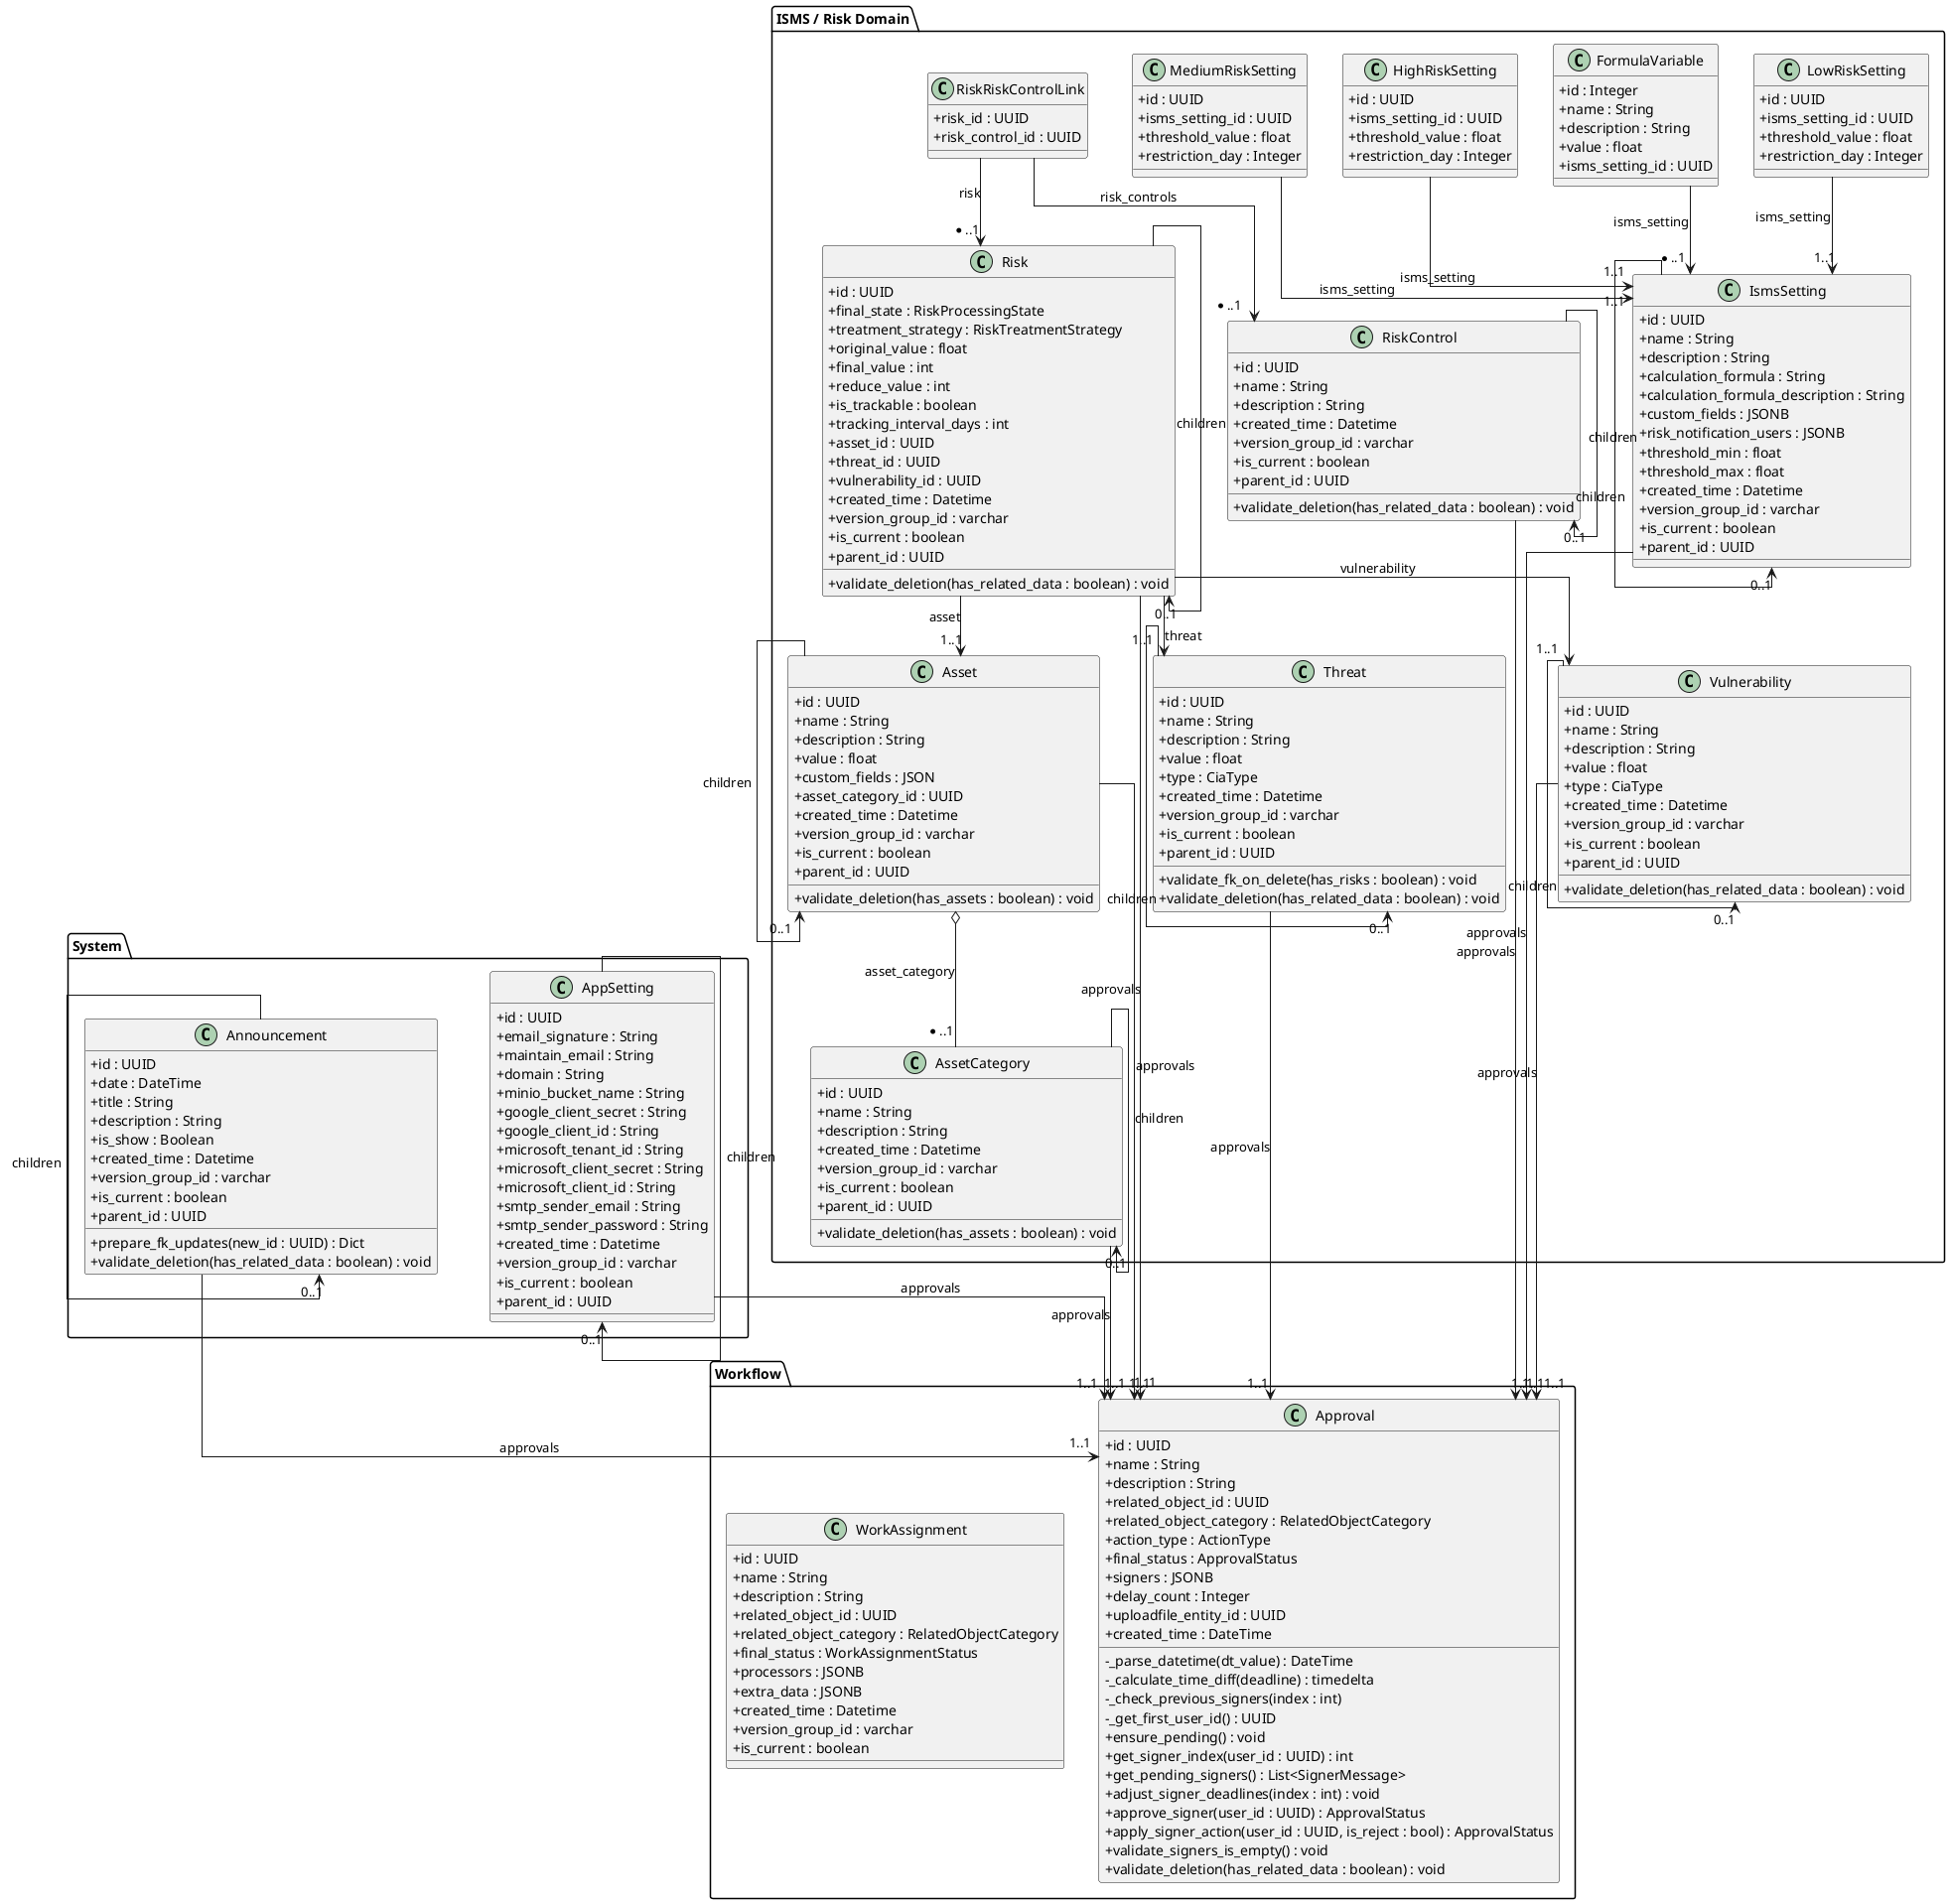@startuml
skinparam classAttributeIconSize 0
skinparam linetype ortho

' ====== System ======
package "System" {
  class Announcement {
    + id : UUID
    + date : DateTime
    + title : String
    + description : String
    + is_show : Boolean
    + created_time : Datetime
    + version_group_id : varchar
    + is_current : boolean
    + parent_id : UUID
    + prepare_fk_updates(new_id : UUID) : Dict
    + validate_deletion(has_related_data : boolean) : void
  }

  class AppSetting {
    + id : UUID
    + email_signature : String
    + maintain_email : String
    + domain : String
    + minio_bucket_name : String
    + google_client_secret : String
    + google_client_id : String
    + microsoft_tenant_id : String
    + microsoft_client_secret : String
    + microsoft_client_id : String
    + smtp_sender_email : String
    + smtp_sender_password : String
    + created_time : Datetime
    + version_group_id : varchar
    + is_current : boolean
    + parent_id : UUID
  }
}

' ====== ISMS / Risk Domain ======
package "ISMS / Risk Domain" {
  class IsmsSetting {
    + id : UUID
    + name : String
    + description : String
    + calculation_formula : String
    + calculation_formula_description : String
    + custom_fields : JSONB
    + risk_notification_users : JSONB
    + threshold_min : float
    + threshold_max : float
    + created_time : Datetime
    + version_group_id : varchar
    + is_current : boolean
    + parent_id : UUID
  }

  class FormulaVariable {
    + id : Integer
    + name : String
    + description : String
    + value : float
    + isms_setting_id : UUID
  }

  class HighRiskSetting {
    + id : UUID
    + isms_setting_id : UUID
    + threshold_value : float
    + restriction_day : Integer
  }

  class MediumRiskSetting {
    + id : UUID
    + isms_setting_id : UUID
    + threshold_value : float
    + restriction_day : Integer
  }

  class LowRiskSetting {
    + id : UUID
    + isms_setting_id : UUID
    + threshold_value : float
    + restriction_day : Integer
  }

  class AssetCategory {
    + id : UUID
    + name : String
    + description : String
    + created_time : Datetime
    + version_group_id : varchar
    + is_current : boolean
    + parent_id : UUID
    + validate_deletion(has_assets : boolean) : void
  }

  class Asset {
    + id : UUID
    + name : String
    + description : String
    + value : float
    + custom_fields : JSON
    + asset_category_id : UUID
    + created_time : Datetime
    + version_group_id : varchar
    + is_current : boolean
    + parent_id : UUID
    + validate_deletion(has_assets : boolean) : void
  }

  class Risk {
    + id : UUID
    + final_state : RiskProcessingState
    + treatment_strategy : RiskTreatmentStrategy
    + original_value : float
    + final_value : int
    + reduce_value : int
    + is_trackable : boolean
    + tracking_interval_days : int
    + asset_id : UUID
    + threat_id : UUID
    + vulnerability_id : UUID
    + created_time : Datetime
    + version_group_id : varchar
    + is_current : boolean
    + parent_id : UUID
    + validate_deletion(has_related_data : boolean) : void
  }

  class RiskControl {
    + id : UUID
    + name : String
    + description : String
    + created_time : Datetime
    + version_group_id : varchar
    + is_current : boolean
    + parent_id : UUID
    + validate_deletion(has_related_data : boolean) : void
  }

  class RiskRiskControlLink {
    + risk_id : UUID
    + risk_control_id : UUID
  }

  class Threat {
    + id : UUID
    + name : String
    + description : String
    + value : float
    + type : CiaType
    + created_time : Datetime
    + version_group_id : varchar
    + is_current : boolean
    + parent_id : UUID
    + validate_fk_on_delete(has_risks : boolean) : void
    + validate_deletion(has_related_data : boolean) : void
  }

  class Vulnerability {
    + id : UUID
    + name : String
    + description : String
    + value : float
    + type : CiaType
    + created_time : Datetime
    + version_group_id : varchar
    + is_current : boolean
    + parent_id : UUID
    + validate_deletion(has_related_data : boolean) : void
  }
}

' ====== Workflow ======
package "Workflow" {
  class Approval {
    + id : UUID
    + name : String
    + description : String
    + related_object_id : UUID
    + related_object_category : RelatedObjectCategory
    + action_type : ActionType
    + final_status : ApprovalStatus
    + signers : JSONB
    + delay_count : Integer
    + uploadfile_entity_id : UUID
    + created_time : DateTime
    - _parse_datetime(dt_value) : DateTime
    - _calculate_time_diff(deadline) : timedelta
    - _check_previous_signers(index : int)
    - _get_first_user_id() : UUID
    + ensure_pending() : void
    + get_signer_index(user_id : UUID) : int
    + get_pending_signers() : List<SignerMessage>
    + adjust_signer_deadlines(index : int) : void
    + approve_signer(user_id : UUID) : ApprovalStatus
    + apply_signer_action(user_id : UUID, is_reject : bool) : ApprovalStatus
    + validate_signers_is_empty() : void
    + validate_deletion(has_related_data : boolean) : void
  }

  class WorkAssignment {
    + id : UUID
    + name : String
    + description : String
    + related_object_id : UUID
    + related_object_category : RelatedObjectCategory
    + final_status : WorkAssignmentStatus
    + processors : JSONB
    + extra_data : JSONB
    + created_time : Datetime
    + version_group_id : varchar
    + is_current : boolean
  }
}

' ====== Relationships ======
Announcement --> "0..1" Announcement : children
Announcement --> "1..1" Approval : approvals

AppSetting --> "0..1" AppSetting : children
AppSetting --> "1..1" Approval : approvals

AssetCategory --> "0..1" AssetCategory : children
AssetCategory --> "1..1" Approval : approvals

IsmsSetting --> "0..1" IsmsSetting : children
IsmsSetting --> "1..1" Approval : approvals

FormulaVariable --> "*..1" IsmsSetting : isms_setting
HighRiskSetting --> "1..1" IsmsSetting : isms_setting
MediumRiskSetting --> "1..1" IsmsSetting : isms_setting
LowRiskSetting --> "1..1" IsmsSetting : isms_setting

Asset --> "0..1" Asset : children
Asset o-- "*..1" AssetCategory : asset_category
Asset --> "1..1" Approval : approvals

Risk --> "0..1" Risk : children
Risk --> "1..1" Asset : asset
Risk --> "1..1" Threat : threat
Risk --> "1..1" Vulnerability : vulnerability
Risk --> "1..1" Approval : approvals

RiskControl --> "0..1" RiskControl : children
RiskControl --> "1..1" Approval : approvals

RiskRiskControlLink --> "*..1" Risk : risk
RiskRiskControlLink --> "*..1" RiskControl : risk_controls

Threat --> "0..1" Threat : children
Threat --> "1..1" Approval : approvals

Vulnerability --> "0..1" Vulnerability : children
Vulnerability --> "1..1" Approval : approvals
@enduml
